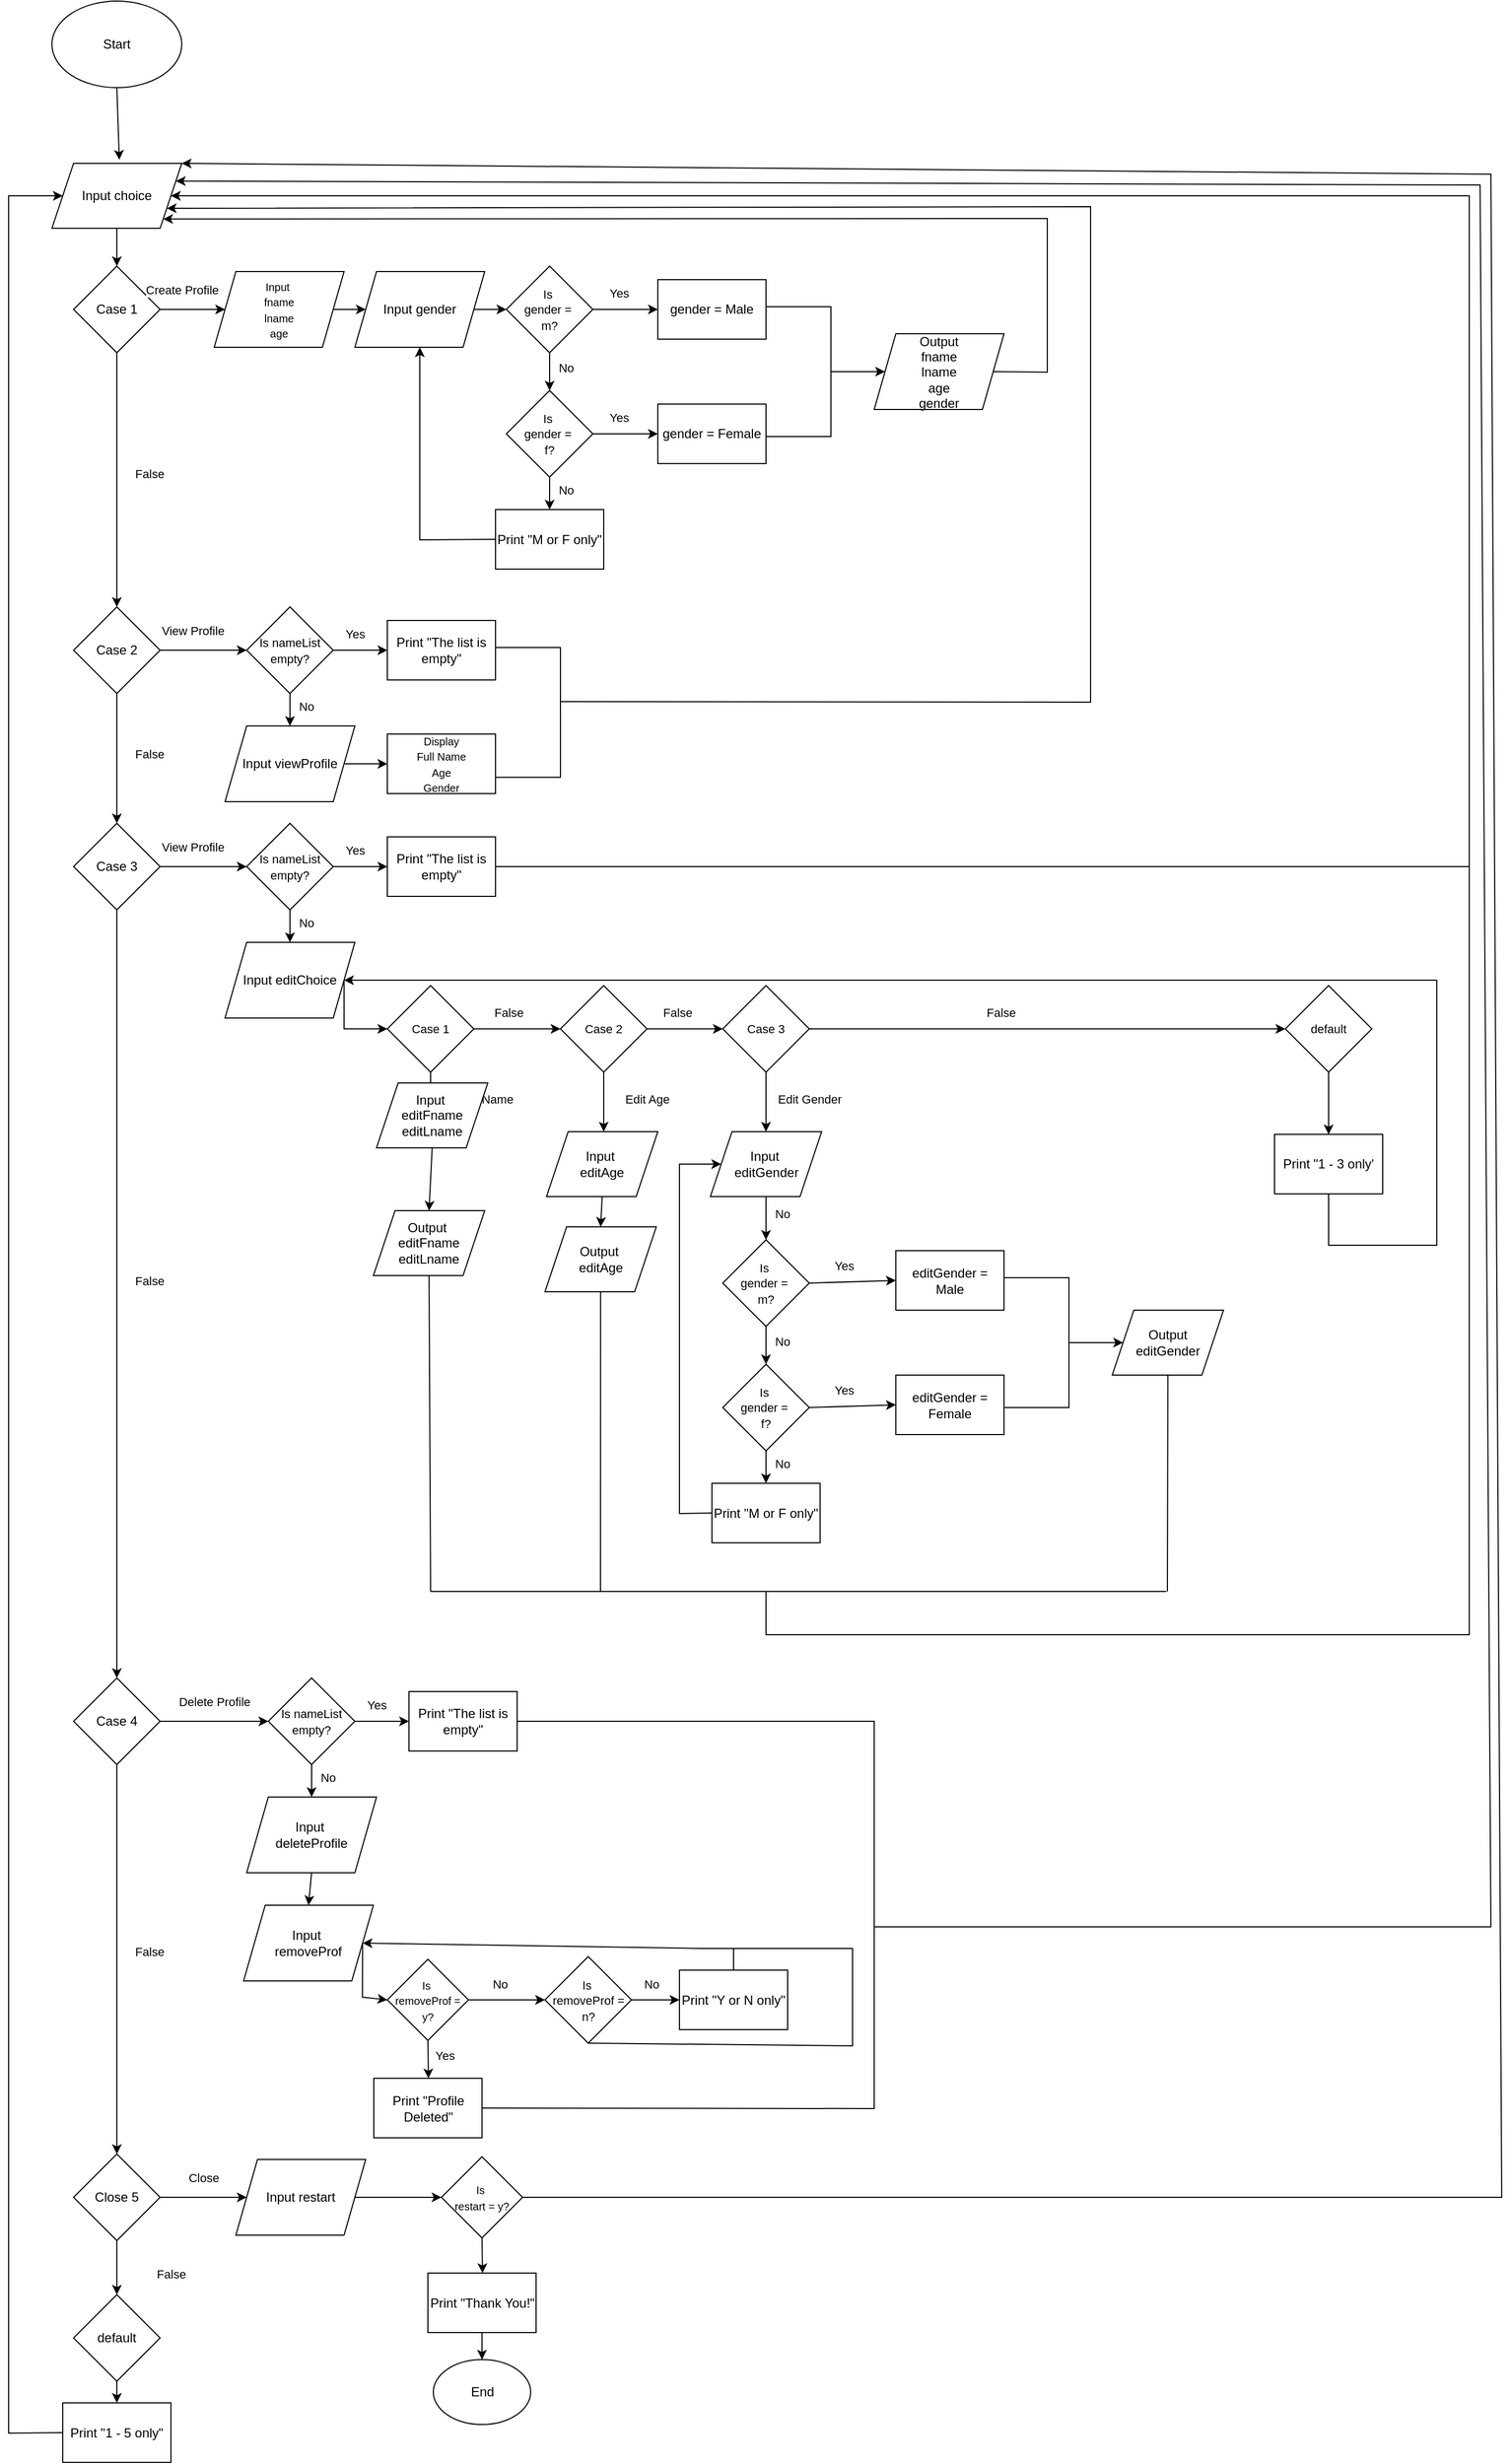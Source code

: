 <mxfile version="25.0.3">
  <diagram name="Page-1" id="q3-yfWdjEFAzF9vFlkQJ">
    <mxGraphModel dx="1500" dy="746" grid="1" gridSize="10" guides="1" tooltips="1" connect="1" arrows="1" fold="1" page="1" pageScale="1" pageWidth="1654" pageHeight="2336" math="0" shadow="0">
      <root>
        <mxCell id="0" />
        <mxCell id="1" parent="0" />
        <mxCell id="RZs_CGwZiiaIT0LC8KUs-1" value="Start" style="ellipse;whiteSpace=wrap;html=1;" vertex="1" parent="1">
          <mxGeometry x="80" y="50" width="120" height="80" as="geometry" />
        </mxCell>
        <mxCell id="RZs_CGwZiiaIT0LC8KUs-2" value="Input choice" style="shape=parallelogram;perimeter=parallelogramPerimeter;whiteSpace=wrap;html=1;fixedSize=1;" vertex="1" parent="1">
          <mxGeometry x="80" y="200" width="120" height="60" as="geometry" />
        </mxCell>
        <mxCell id="RZs_CGwZiiaIT0LC8KUs-3" value="" style="endArrow=classic;html=1;rounded=0;exitX=0.5;exitY=1;exitDx=0;exitDy=0;entryX=0.519;entryY=-0.056;entryDx=0;entryDy=0;entryPerimeter=0;" edge="1" parent="1" source="RZs_CGwZiiaIT0LC8KUs-1" target="RZs_CGwZiiaIT0LC8KUs-2">
          <mxGeometry width="50" height="50" relative="1" as="geometry">
            <mxPoint x="170" y="220" as="sourcePoint" />
            <mxPoint x="220" y="170" as="targetPoint" />
          </mxGeometry>
        </mxCell>
        <mxCell id="RZs_CGwZiiaIT0LC8KUs-4" value="" style="endArrow=classic;html=1;rounded=0;exitX=0.5;exitY=1;exitDx=0;exitDy=0;entryX=0.5;entryY=0;entryDx=0;entryDy=0;" edge="1" parent="1" source="RZs_CGwZiiaIT0LC8KUs-2" target="RZs_CGwZiiaIT0LC8KUs-6">
          <mxGeometry width="50" height="50" relative="1" as="geometry">
            <mxPoint x="170" y="330" as="sourcePoint" />
            <mxPoint x="140" y="300" as="targetPoint" />
          </mxGeometry>
        </mxCell>
        <mxCell id="RZs_CGwZiiaIT0LC8KUs-6" value="Case 1" style="rhombus;whiteSpace=wrap;html=1;" vertex="1" parent="1">
          <mxGeometry x="100" y="295" width="80" height="80" as="geometry" />
        </mxCell>
        <mxCell id="RZs_CGwZiiaIT0LC8KUs-8" value="" style="endArrow=classic;html=1;rounded=0;exitX=1;exitY=0.5;exitDx=0;exitDy=0;entryX=0;entryY=0.5;entryDx=0;entryDy=0;" edge="1" parent="1" source="RZs_CGwZiiaIT0LC8KUs-6" target="RZs_CGwZiiaIT0LC8KUs-9">
          <mxGeometry width="50" height="50" relative="1" as="geometry">
            <mxPoint x="220" y="360" as="sourcePoint" />
            <mxPoint x="250" y="340" as="targetPoint" />
          </mxGeometry>
        </mxCell>
        <mxCell id="RZs_CGwZiiaIT0LC8KUs-28" value="Create Profile" style="edgeLabel;html=1;align=center;verticalAlign=middle;resizable=0;points=[];" vertex="1" connectable="0" parent="RZs_CGwZiiaIT0LC8KUs-8">
          <mxGeometry x="-0.03" y="-1" relative="1" as="geometry">
            <mxPoint x="-9" y="-19" as="offset" />
          </mxGeometry>
        </mxCell>
        <mxCell id="RZs_CGwZiiaIT0LC8KUs-9" value="&lt;font style=&quot;font-size: 10px;&quot;&gt;Input&amp;nbsp;&lt;/font&gt;&lt;div&gt;&lt;font style=&quot;font-size: 10px;&quot;&gt;fname&lt;/font&gt;&lt;/div&gt;&lt;div&gt;&lt;font style=&quot;font-size: 10px;&quot;&gt;lname&lt;/font&gt;&lt;/div&gt;&lt;div&gt;&lt;font style=&quot;font-size: 10px;&quot;&gt;age&lt;/font&gt;&lt;/div&gt;" style="shape=parallelogram;perimeter=parallelogramPerimeter;whiteSpace=wrap;html=1;fixedSize=1;" vertex="1" parent="1">
          <mxGeometry x="230" y="300" width="120" height="70" as="geometry" />
        </mxCell>
        <mxCell id="RZs_CGwZiiaIT0LC8KUs-10" value="&lt;font style=&quot;font-size: 11px;&quot;&gt;Is&amp;nbsp;&lt;/font&gt;&lt;div&gt;&lt;font style=&quot;font-size: 11px;&quot;&gt;gender =&amp;nbsp;&lt;/font&gt;&lt;/div&gt;&lt;div&gt;&lt;font style=&quot;font-size: 11px;&quot;&gt;m?&lt;/font&gt;&lt;/div&gt;" style="rhombus;whiteSpace=wrap;html=1;" vertex="1" parent="1">
          <mxGeometry x="500" y="295" width="80" height="80" as="geometry" />
        </mxCell>
        <mxCell id="RZs_CGwZiiaIT0LC8KUs-11" value="" style="endArrow=classic;html=1;rounded=0;exitX=1;exitY=0.5;exitDx=0;exitDy=0;entryX=0;entryY=0.5;entryDx=0;entryDy=0;" edge="1" parent="1" source="RZs_CGwZiiaIT0LC8KUs-15" target="RZs_CGwZiiaIT0LC8KUs-10">
          <mxGeometry width="50" height="50" relative="1" as="geometry">
            <mxPoint x="470" y="334.66" as="sourcePoint" />
            <mxPoint x="520" y="334.66" as="targetPoint" />
          </mxGeometry>
        </mxCell>
        <mxCell id="RZs_CGwZiiaIT0LC8KUs-12" value="Yes" style="endArrow=classic;html=1;rounded=0;exitX=1;exitY=0.5;exitDx=0;exitDy=0;entryX=0;entryY=0.5;entryDx=0;entryDy=0;" edge="1" parent="1" source="RZs_CGwZiiaIT0LC8KUs-10" target="RZs_CGwZiiaIT0LC8KUs-13">
          <mxGeometry x="-0.195" y="15" width="50" height="50" relative="1" as="geometry">
            <mxPoint x="610" y="334.55" as="sourcePoint" />
            <mxPoint x="650" y="335" as="targetPoint" />
            <mxPoint as="offset" />
          </mxGeometry>
        </mxCell>
        <mxCell id="RZs_CGwZiiaIT0LC8KUs-13" value="gender = Male" style="rounded=0;whiteSpace=wrap;html=1;" vertex="1" parent="1">
          <mxGeometry x="640" y="307.5" width="100" height="55" as="geometry" />
        </mxCell>
        <mxCell id="RZs_CGwZiiaIT0LC8KUs-14" value="No" style="endArrow=classic;html=1;rounded=0;exitX=0.5;exitY=1;exitDx=0;exitDy=0;entryX=0.5;entryY=0;entryDx=0;entryDy=0;" edge="1" parent="1" source="RZs_CGwZiiaIT0LC8KUs-10" target="RZs_CGwZiiaIT0LC8KUs-19">
          <mxGeometry x="-0.195" y="15" width="50" height="50" relative="1" as="geometry">
            <mxPoint x="580" y="410" as="sourcePoint" />
            <mxPoint x="540" y="410" as="targetPoint" />
            <mxPoint as="offset" />
          </mxGeometry>
        </mxCell>
        <mxCell id="RZs_CGwZiiaIT0LC8KUs-15" value="&lt;font&gt;Input gender&lt;/font&gt;" style="shape=parallelogram;perimeter=parallelogramPerimeter;whiteSpace=wrap;html=1;fixedSize=1;" vertex="1" parent="1">
          <mxGeometry x="360" y="300" width="120" height="70" as="geometry" />
        </mxCell>
        <mxCell id="RZs_CGwZiiaIT0LC8KUs-16" value="" style="endArrow=classic;html=1;rounded=0;exitX=1;exitY=0.5;exitDx=0;exitDy=0;entryX=0;entryY=0.5;entryDx=0;entryDy=0;" edge="1" parent="1" source="RZs_CGwZiiaIT0LC8KUs-9" target="RZs_CGwZiiaIT0LC8KUs-15">
          <mxGeometry width="50" height="50" relative="1" as="geometry">
            <mxPoint x="360" y="334.66" as="sourcePoint" />
            <mxPoint x="390" y="334.66" as="targetPoint" />
          </mxGeometry>
        </mxCell>
        <mxCell id="RZs_CGwZiiaIT0LC8KUs-19" value="&lt;font style=&quot;font-size: 11px;&quot;&gt;Is&amp;nbsp;&lt;/font&gt;&lt;div&gt;&lt;font style=&quot;font-size: 11px;&quot;&gt;gender =&amp;nbsp;&lt;/font&gt;&lt;/div&gt;&lt;div&gt;&lt;span style=&quot;font-size: 11px;&quot;&gt;f?&lt;/span&gt;&lt;/div&gt;" style="rhombus;whiteSpace=wrap;html=1;" vertex="1" parent="1">
          <mxGeometry x="500" y="410" width="80" height="80" as="geometry" />
        </mxCell>
        <mxCell id="RZs_CGwZiiaIT0LC8KUs-20" value="Yes" style="endArrow=classic;html=1;rounded=0;exitX=1;exitY=0.5;exitDx=0;exitDy=0;entryX=0;entryY=0.5;entryDx=0;entryDy=0;" edge="1" parent="1" source="RZs_CGwZiiaIT0LC8KUs-19" target="RZs_CGwZiiaIT0LC8KUs-21">
          <mxGeometry x="-0.195" y="15" width="50" height="50" relative="1" as="geometry">
            <mxPoint x="610" y="449.55" as="sourcePoint" />
            <mxPoint x="650" y="450" as="targetPoint" />
            <mxPoint as="offset" />
          </mxGeometry>
        </mxCell>
        <mxCell id="RZs_CGwZiiaIT0LC8KUs-21" value="gender = Female" style="rounded=0;whiteSpace=wrap;html=1;" vertex="1" parent="1">
          <mxGeometry x="640" y="422.5" width="100" height="55" as="geometry" />
        </mxCell>
        <mxCell id="RZs_CGwZiiaIT0LC8KUs-22" value="No" style="endArrow=classic;html=1;rounded=0;exitX=0.5;exitY=1;exitDx=0;exitDy=0;entryX=0.5;entryY=0;entryDx=0;entryDy=0;" edge="1" parent="1" source="RZs_CGwZiiaIT0LC8KUs-19" target="RZs_CGwZiiaIT0LC8KUs-23">
          <mxGeometry x="-0.195" y="15" width="50" height="50" relative="1" as="geometry">
            <mxPoint x="580" y="525" as="sourcePoint" />
            <mxPoint x="540" y="525" as="targetPoint" />
            <mxPoint as="offset" />
          </mxGeometry>
        </mxCell>
        <mxCell id="RZs_CGwZiiaIT0LC8KUs-23" value="Print &quot;M or F only&quot;" style="rounded=0;whiteSpace=wrap;html=1;" vertex="1" parent="1">
          <mxGeometry x="490" y="520" width="100" height="55" as="geometry" />
        </mxCell>
        <mxCell id="RZs_CGwZiiaIT0LC8KUs-25" value="" style="endArrow=classic;html=1;rounded=0;exitX=0;exitY=0.5;exitDx=0;exitDy=0;entryX=0.5;entryY=1;entryDx=0;entryDy=0;" edge="1" parent="1" source="RZs_CGwZiiaIT0LC8KUs-23" target="RZs_CGwZiiaIT0LC8KUs-15">
          <mxGeometry x="-0.195" y="15" width="50" height="50" relative="1" as="geometry">
            <mxPoint x="440" y="520" as="sourcePoint" />
            <mxPoint x="440" y="550" as="targetPoint" />
            <mxPoint as="offset" />
            <Array as="points">
              <mxPoint x="420" y="548" />
            </Array>
          </mxGeometry>
        </mxCell>
        <mxCell id="RZs_CGwZiiaIT0LC8KUs-26" value="" style="shape=partialRectangle;whiteSpace=wrap;html=1;bottom=1;right=1;left=1;top=0;fillColor=none;routingCenterX=-0.5;rotation=-90;" vertex="1" parent="1">
          <mxGeometry x="710" y="362.5" width="120" height="60" as="geometry" />
        </mxCell>
        <mxCell id="RZs_CGwZiiaIT0LC8KUs-27" value="" style="endArrow=classic;html=1;rounded=0;exitX=0.5;exitY=1;exitDx=0;exitDy=0;entryX=0;entryY=0.5;entryDx=0;entryDy=0;" edge="1" parent="1" source="RZs_CGwZiiaIT0LC8KUs-26" target="RZs_CGwZiiaIT0LC8KUs-31">
          <mxGeometry x="-0.195" y="15" width="50" height="50" relative="1" as="geometry">
            <mxPoint x="826" y="392.5" as="sourcePoint" />
            <mxPoint x="850" y="393" as="targetPoint" />
            <mxPoint as="offset" />
          </mxGeometry>
        </mxCell>
        <mxCell id="RZs_CGwZiiaIT0LC8KUs-31" value="&lt;div&gt;&lt;font&gt;Output&lt;/font&gt;&lt;/div&gt;&lt;div&gt;&lt;font&gt;fname&lt;/font&gt;&lt;/div&gt;&lt;div&gt;&lt;font&gt;lname&lt;/font&gt;&lt;/div&gt;&lt;div&gt;&lt;font&gt;age&lt;/font&gt;&lt;/div&gt;&lt;div&gt;&lt;font&gt;gender&lt;/font&gt;&lt;/div&gt;" style="shape=parallelogram;perimeter=parallelogramPerimeter;whiteSpace=wrap;html=1;fixedSize=1;" vertex="1" parent="1">
          <mxGeometry x="840" y="357.5" width="120" height="70" as="geometry" />
        </mxCell>
        <mxCell id="RZs_CGwZiiaIT0LC8KUs-32" value="" style="endArrow=classic;html=1;rounded=0;exitX=1;exitY=0.5;exitDx=0;exitDy=0;entryX=1;entryY=1;entryDx=0;entryDy=0;" edge="1" parent="1" source="RZs_CGwZiiaIT0LC8KUs-31" target="RZs_CGwZiiaIT0LC8KUs-2">
          <mxGeometry x="-0.195" y="15" width="50" height="50" relative="1" as="geometry">
            <mxPoint x="1070" y="380" as="sourcePoint" />
            <mxPoint x="740" y="210" as="targetPoint" />
            <mxPoint as="offset" />
            <Array as="points">
              <mxPoint x="1000" y="393" />
              <mxPoint x="1000" y="290" />
              <mxPoint x="1000" y="251" />
            </Array>
          </mxGeometry>
        </mxCell>
        <mxCell id="RZs_CGwZiiaIT0LC8KUs-33" value="Case 2" style="rhombus;whiteSpace=wrap;html=1;" vertex="1" parent="1">
          <mxGeometry x="100" y="610" width="80" height="80" as="geometry" />
        </mxCell>
        <mxCell id="RZs_CGwZiiaIT0LC8KUs-34" value="" style="endArrow=classic;html=1;rounded=0;exitX=0.5;exitY=1;exitDx=0;exitDy=0;entryX=0.5;entryY=0;entryDx=0;entryDy=0;" edge="1" parent="1" source="RZs_CGwZiiaIT0LC8KUs-6" target="RZs_CGwZiiaIT0LC8KUs-33">
          <mxGeometry width="50" height="50" relative="1" as="geometry">
            <mxPoint x="160" y="432.5" as="sourcePoint" />
            <mxPoint x="220" y="427.5" as="targetPoint" />
          </mxGeometry>
        </mxCell>
        <mxCell id="RZs_CGwZiiaIT0LC8KUs-35" value="False" style="edgeLabel;html=1;align=center;verticalAlign=middle;resizable=0;points=[];" vertex="1" connectable="0" parent="RZs_CGwZiiaIT0LC8KUs-34">
          <mxGeometry x="-0.03" y="-1" relative="1" as="geometry">
            <mxPoint x="31" y="-2" as="offset" />
          </mxGeometry>
        </mxCell>
        <mxCell id="RZs_CGwZiiaIT0LC8KUs-38" value="" style="endArrow=classic;html=1;rounded=0;exitX=1;exitY=0.5;exitDx=0;exitDy=0;entryX=0;entryY=0.5;entryDx=0;entryDy=0;" edge="1" parent="1" source="RZs_CGwZiiaIT0LC8KUs-33" target="RZs_CGwZiiaIT0LC8KUs-42">
          <mxGeometry width="50" height="50" relative="1" as="geometry">
            <mxPoint x="190" y="645" as="sourcePoint" />
            <mxPoint x="260" y="650" as="targetPoint" />
          </mxGeometry>
        </mxCell>
        <mxCell id="RZs_CGwZiiaIT0LC8KUs-39" value="View Profile" style="edgeLabel;html=1;align=center;verticalAlign=middle;resizable=0;points=[];" vertex="1" connectable="0" parent="RZs_CGwZiiaIT0LC8KUs-38">
          <mxGeometry x="-0.03" y="-1" relative="1" as="geometry">
            <mxPoint x="-9" y="-19" as="offset" />
          </mxGeometry>
        </mxCell>
        <mxCell id="RZs_CGwZiiaIT0LC8KUs-42" value="&lt;span style=&quot;font-size: 11px;&quot;&gt;Is nameList empty?&lt;/span&gt;" style="rhombus;whiteSpace=wrap;html=1;" vertex="1" parent="1">
          <mxGeometry x="260" y="610" width="80" height="80" as="geometry" />
        </mxCell>
        <mxCell id="RZs_CGwZiiaIT0LC8KUs-43" value="Yes" style="endArrow=classic;html=1;rounded=0;exitX=1;exitY=0.5;exitDx=0;exitDy=0;entryX=0;entryY=0.5;entryDx=0;entryDy=0;" edge="1" parent="1" source="RZs_CGwZiiaIT0LC8KUs-42" target="RZs_CGwZiiaIT0LC8KUs-44">
          <mxGeometry x="-0.195" y="15" width="50" height="50" relative="1" as="geometry">
            <mxPoint x="370" y="649.55" as="sourcePoint" />
            <mxPoint x="390" y="650" as="targetPoint" />
            <mxPoint as="offset" />
          </mxGeometry>
        </mxCell>
        <mxCell id="RZs_CGwZiiaIT0LC8KUs-44" value="Print &quot;The list is empty&quot;" style="rounded=0;whiteSpace=wrap;html=1;" vertex="1" parent="1">
          <mxGeometry x="390" y="622.5" width="100" height="55" as="geometry" />
        </mxCell>
        <mxCell id="RZs_CGwZiiaIT0LC8KUs-45" value="No" style="endArrow=classic;html=1;rounded=0;exitX=0.5;exitY=1;exitDx=0;exitDy=0;entryX=0.5;entryY=0;entryDx=0;entryDy=0;" edge="1" parent="1" source="RZs_CGwZiiaIT0LC8KUs-42" target="RZs_CGwZiiaIT0LC8KUs-48">
          <mxGeometry x="-0.195" y="15" width="50" height="50" relative="1" as="geometry">
            <mxPoint x="340" y="725" as="sourcePoint" />
            <mxPoint x="300" y="725" as="targetPoint" />
            <mxPoint as="offset" />
          </mxGeometry>
        </mxCell>
        <mxCell id="RZs_CGwZiiaIT0LC8KUs-48" value="&lt;div&gt;Input viewProfile&lt;/div&gt;" style="shape=parallelogram;perimeter=parallelogramPerimeter;whiteSpace=wrap;html=1;fixedSize=1;" vertex="1" parent="1">
          <mxGeometry x="240" y="720" width="120" height="70" as="geometry" />
        </mxCell>
        <mxCell id="RZs_CGwZiiaIT0LC8KUs-49" value="&lt;font style=&quot;font-size: 10px;&quot;&gt;Display&lt;/font&gt;&lt;div&gt;&lt;font style=&quot;font-size: 10px;&quot;&gt;Full Name&lt;/font&gt;&lt;/div&gt;&lt;div&gt;&lt;font style=&quot;font-size: 10px;&quot;&gt;Age&lt;/font&gt;&lt;/div&gt;&lt;div&gt;&lt;font style=&quot;font-size: 10px;&quot;&gt;Gender&lt;/font&gt;&lt;/div&gt;" style="rounded=0;whiteSpace=wrap;html=1;" vertex="1" parent="1">
          <mxGeometry x="390" y="727.5" width="100" height="55" as="geometry" />
        </mxCell>
        <mxCell id="RZs_CGwZiiaIT0LC8KUs-50" value="" style="endArrow=classic;html=1;rounded=0;exitX=1;exitY=0.5;exitDx=0;exitDy=0;entryX=0;entryY=0.5;entryDx=0;entryDy=0;" edge="1" parent="1" source="RZs_CGwZiiaIT0LC8KUs-48" target="RZs_CGwZiiaIT0LC8KUs-49">
          <mxGeometry x="-0.195" y="15" width="50" height="50" relative="1" as="geometry">
            <mxPoint x="380" y="720" as="sourcePoint" />
            <mxPoint x="430" y="720" as="targetPoint" />
            <mxPoint as="offset" />
          </mxGeometry>
        </mxCell>
        <mxCell id="RZs_CGwZiiaIT0LC8KUs-51" value="" style="shape=partialRectangle;whiteSpace=wrap;html=1;bottom=1;right=1;left=1;top=0;fillColor=none;routingCenterX=-0.5;rotation=-90;" vertex="1" parent="1">
          <mxGeometry x="460" y="677.5" width="120" height="60" as="geometry" />
        </mxCell>
        <mxCell id="RZs_CGwZiiaIT0LC8KUs-52" value="" style="endArrow=classic;html=1;rounded=0;exitX=0.5;exitY=1;exitDx=0;exitDy=0;entryX=1;entryY=0.75;entryDx=0;entryDy=0;" edge="1" parent="1" target="RZs_CGwZiiaIT0LC8KUs-2">
          <mxGeometry x="-0.195" y="15" width="50" height="50" relative="1" as="geometry">
            <mxPoint x="550" y="697.5" as="sourcePoint" />
            <mxPoint x="250" y="230" as="targetPoint" />
            <mxPoint as="offset" />
            <Array as="points">
              <mxPoint x="1040" y="698" />
              <mxPoint x="1040" y="240" />
            </Array>
          </mxGeometry>
        </mxCell>
        <mxCell id="RZs_CGwZiiaIT0LC8KUs-53" value="Case 3" style="rhombus;whiteSpace=wrap;html=1;" vertex="1" parent="1">
          <mxGeometry x="100" y="810" width="80" height="80" as="geometry" />
        </mxCell>
        <mxCell id="RZs_CGwZiiaIT0LC8KUs-54" value="" style="endArrow=classic;html=1;rounded=0;exitX=0.5;exitY=1;exitDx=0;exitDy=0;entryX=0.5;entryY=0;entryDx=0;entryDy=0;" edge="1" parent="1" target="RZs_CGwZiiaIT0LC8KUs-53" source="RZs_CGwZiiaIT0LC8KUs-33">
          <mxGeometry width="50" height="50" relative="1" as="geometry">
            <mxPoint x="140" y="690" as="sourcePoint" />
            <mxPoint x="220" y="742.5" as="targetPoint" />
          </mxGeometry>
        </mxCell>
        <mxCell id="RZs_CGwZiiaIT0LC8KUs-55" value="False" style="edgeLabel;html=1;align=center;verticalAlign=middle;resizable=0;points=[];" vertex="1" connectable="0" parent="RZs_CGwZiiaIT0LC8KUs-54">
          <mxGeometry x="-0.03" y="-1" relative="1" as="geometry">
            <mxPoint x="31" y="-2" as="offset" />
          </mxGeometry>
        </mxCell>
        <mxCell id="RZs_CGwZiiaIT0LC8KUs-70" value="" style="endArrow=classic;html=1;rounded=0;entryX=0;entryY=0.5;entryDx=0;entryDy=0;exitX=1;exitY=0.5;exitDx=0;exitDy=0;" edge="1" parent="1" target="RZs_CGwZiiaIT0LC8KUs-72" source="RZs_CGwZiiaIT0LC8KUs-53">
          <mxGeometry width="50" height="50" relative="1" as="geometry">
            <mxPoint x="180" y="850" as="sourcePoint" />
            <mxPoint x="260" y="850" as="targetPoint" />
          </mxGeometry>
        </mxCell>
        <mxCell id="RZs_CGwZiiaIT0LC8KUs-71" value="View Profile" style="edgeLabel;html=1;align=center;verticalAlign=middle;resizable=0;points=[];" vertex="1" connectable="0" parent="RZs_CGwZiiaIT0LC8KUs-70">
          <mxGeometry x="-0.03" y="-1" relative="1" as="geometry">
            <mxPoint x="-9" y="-19" as="offset" />
          </mxGeometry>
        </mxCell>
        <mxCell id="RZs_CGwZiiaIT0LC8KUs-72" value="&lt;span style=&quot;font-size: 11px;&quot;&gt;Is nameList empty?&lt;/span&gt;" style="rhombus;whiteSpace=wrap;html=1;" vertex="1" parent="1">
          <mxGeometry x="260" y="810" width="80" height="80" as="geometry" />
        </mxCell>
        <mxCell id="RZs_CGwZiiaIT0LC8KUs-73" value="Yes" style="endArrow=classic;html=1;rounded=0;exitX=1;exitY=0.5;exitDx=0;exitDy=0;entryX=0;entryY=0.5;entryDx=0;entryDy=0;" edge="1" parent="1" source="RZs_CGwZiiaIT0LC8KUs-72" target="RZs_CGwZiiaIT0LC8KUs-74">
          <mxGeometry x="-0.195" y="15" width="50" height="50" relative="1" as="geometry">
            <mxPoint x="370" y="849.55" as="sourcePoint" />
            <mxPoint x="390" y="850" as="targetPoint" />
            <mxPoint as="offset" />
          </mxGeometry>
        </mxCell>
        <mxCell id="RZs_CGwZiiaIT0LC8KUs-74" value="Print &quot;The list is empty&quot;" style="rounded=0;whiteSpace=wrap;html=1;" vertex="1" parent="1">
          <mxGeometry x="390" y="822.5" width="100" height="55" as="geometry" />
        </mxCell>
        <mxCell id="RZs_CGwZiiaIT0LC8KUs-75" value="No" style="endArrow=classic;html=1;rounded=0;exitX=0.5;exitY=1;exitDx=0;exitDy=0;entryX=0.5;entryY=0;entryDx=0;entryDy=0;" edge="1" parent="1" source="RZs_CGwZiiaIT0LC8KUs-72" target="RZs_CGwZiiaIT0LC8KUs-76">
          <mxGeometry x="-0.195" y="15" width="50" height="50" relative="1" as="geometry">
            <mxPoint x="340" y="925" as="sourcePoint" />
            <mxPoint x="300" y="925" as="targetPoint" />
            <mxPoint as="offset" />
          </mxGeometry>
        </mxCell>
        <mxCell id="RZs_CGwZiiaIT0LC8KUs-76" value="&lt;div&gt;Input editChoice&lt;/div&gt;" style="shape=parallelogram;perimeter=parallelogramPerimeter;whiteSpace=wrap;html=1;fixedSize=1;" vertex="1" parent="1">
          <mxGeometry x="240" y="920" width="120" height="70" as="geometry" />
        </mxCell>
        <mxCell id="RZs_CGwZiiaIT0LC8KUs-78" value="" style="endArrow=classic;html=1;rounded=0;exitX=1;exitY=0.5;exitDx=0;exitDy=0;entryX=0;entryY=0.5;entryDx=0;entryDy=0;" edge="1" parent="1" source="RZs_CGwZiiaIT0LC8KUs-76" target="RZs_CGwZiiaIT0LC8KUs-80">
          <mxGeometry x="-0.195" y="15" width="50" height="50" relative="1" as="geometry">
            <mxPoint x="380" y="920" as="sourcePoint" />
            <mxPoint x="390" y="955" as="targetPoint" />
            <mxPoint as="offset" />
            <Array as="points">
              <mxPoint x="350" y="1000" />
            </Array>
          </mxGeometry>
        </mxCell>
        <mxCell id="RZs_CGwZiiaIT0LC8KUs-80" value="&lt;span style=&quot;font-size: 11px;&quot;&gt;Case 1&lt;/span&gt;" style="rhombus;whiteSpace=wrap;html=1;" vertex="1" parent="1">
          <mxGeometry x="390" y="960" width="80" height="80" as="geometry" />
        </mxCell>
        <mxCell id="RZs_CGwZiiaIT0LC8KUs-81" value="Edit Full Name" style="endArrow=classic;html=1;rounded=0;exitX=0.5;exitY=1;exitDx=0;exitDy=0;" edge="1" parent="1" source="RZs_CGwZiiaIT0LC8KUs-80">
          <mxGeometry x="-0.091" y="40" width="50" height="50" relative="1" as="geometry">
            <mxPoint x="460" y="1055" as="sourcePoint" />
            <mxPoint x="430" y="1095" as="targetPoint" />
            <mxPoint as="offset" />
          </mxGeometry>
        </mxCell>
        <mxCell id="RZs_CGwZiiaIT0LC8KUs-82" value="&lt;div&gt;Input&amp;nbsp;&lt;/div&gt;&lt;div&gt;editFname&lt;/div&gt;&lt;div&gt;editLname&lt;/div&gt;" style="shape=parallelogram;perimeter=parallelogramPerimeter;whiteSpace=wrap;html=1;fixedSize=1;" vertex="1" parent="1">
          <mxGeometry x="380" y="1050" width="102.86" height="60" as="geometry" />
        </mxCell>
        <mxCell id="RZs_CGwZiiaIT0LC8KUs-85" value="&lt;div&gt;Output&amp;nbsp;&lt;/div&gt;&lt;div&gt;editFname&lt;/div&gt;&lt;div&gt;editLname&lt;/div&gt;" style="shape=parallelogram;perimeter=parallelogramPerimeter;whiteSpace=wrap;html=1;fixedSize=1;" vertex="1" parent="1">
          <mxGeometry x="377.14" y="1168" width="102.86" height="60" as="geometry" />
        </mxCell>
        <mxCell id="RZs_CGwZiiaIT0LC8KUs-87" value="" style="endArrow=classic;html=1;rounded=0;exitX=0.5;exitY=1;exitDx=0;exitDy=0;entryX=0.5;entryY=0;entryDx=0;entryDy=0;" edge="1" parent="1" source="RZs_CGwZiiaIT0LC8KUs-82" target="RZs_CGwZiiaIT0LC8KUs-85">
          <mxGeometry x="-0.091" y="40" width="50" height="50" relative="1" as="geometry">
            <mxPoint x="431.43" y="1155" as="sourcePoint" />
            <mxPoint x="430" y="1183" as="targetPoint" />
            <mxPoint as="offset" />
          </mxGeometry>
        </mxCell>
        <mxCell id="RZs_CGwZiiaIT0LC8KUs-88" value="&lt;span style=&quot;font-size: 11px;&quot;&gt;Case 2&lt;/span&gt;" style="rhombus;whiteSpace=wrap;html=1;" vertex="1" parent="1">
          <mxGeometry x="550" y="960" width="80" height="80" as="geometry" />
        </mxCell>
        <mxCell id="RZs_CGwZiiaIT0LC8KUs-89" value="False" style="endArrow=classic;html=1;rounded=0;exitX=1;exitY=0.5;exitDx=0;exitDy=0;entryX=0;entryY=0.5;entryDx=0;entryDy=0;" edge="1" parent="1" source="RZs_CGwZiiaIT0LC8KUs-80" target="RZs_CGwZiiaIT0LC8KUs-88">
          <mxGeometry x="-0.195" y="15" width="50" height="50" relative="1" as="geometry">
            <mxPoint x="510" y="995" as="sourcePoint" />
            <mxPoint x="550" y="995" as="targetPoint" />
            <mxPoint as="offset" />
          </mxGeometry>
        </mxCell>
        <mxCell id="RZs_CGwZiiaIT0LC8KUs-90" value="Edit Age" style="endArrow=classic;html=1;rounded=0;exitX=0.5;exitY=1;exitDx=0;exitDy=0;" edge="1" parent="1">
          <mxGeometry x="-0.091" y="40" width="50" height="50" relative="1" as="geometry">
            <mxPoint x="590" y="1040" as="sourcePoint" />
            <mxPoint x="590" y="1095" as="targetPoint" />
            <mxPoint as="offset" />
          </mxGeometry>
        </mxCell>
        <mxCell id="RZs_CGwZiiaIT0LC8KUs-91" value="&lt;div&gt;Input&amp;nbsp;&lt;/div&gt;&lt;div&gt;editAge&lt;/div&gt;" style="shape=parallelogram;perimeter=parallelogramPerimeter;whiteSpace=wrap;html=1;fixedSize=1;" vertex="1" parent="1">
          <mxGeometry x="537.14" y="1095" width="102.86" height="60" as="geometry" />
        </mxCell>
        <mxCell id="RZs_CGwZiiaIT0LC8KUs-92" value="&lt;div&gt;Output&amp;nbsp;&lt;/div&gt;&lt;div&gt;editAge&lt;br&gt;&lt;/div&gt;" style="shape=parallelogram;perimeter=parallelogramPerimeter;whiteSpace=wrap;html=1;fixedSize=1;" vertex="1" parent="1">
          <mxGeometry x="535.71" y="1183" width="102.86" height="60" as="geometry" />
        </mxCell>
        <mxCell id="RZs_CGwZiiaIT0LC8KUs-93" value="" style="endArrow=classic;html=1;rounded=0;exitX=0.5;exitY=1;exitDx=0;exitDy=0;entryX=0.5;entryY=0;entryDx=0;entryDy=0;" edge="1" parent="1" source="RZs_CGwZiiaIT0LC8KUs-91" target="RZs_CGwZiiaIT0LC8KUs-92">
          <mxGeometry x="-0.091" y="40" width="50" height="50" relative="1" as="geometry">
            <mxPoint x="657.14" y="1175" as="sourcePoint" />
            <mxPoint x="657.14" y="1230" as="targetPoint" />
            <mxPoint as="offset" />
          </mxGeometry>
        </mxCell>
        <mxCell id="RZs_CGwZiiaIT0LC8KUs-95" value="&lt;span style=&quot;font-size: 11px;&quot;&gt;Case 3&lt;/span&gt;" style="rhombus;whiteSpace=wrap;html=1;" vertex="1" parent="1">
          <mxGeometry x="700" y="960" width="80" height="80" as="geometry" />
        </mxCell>
        <mxCell id="RZs_CGwZiiaIT0LC8KUs-96" value="False" style="endArrow=classic;html=1;rounded=0;exitX=1;exitY=0.5;exitDx=0;exitDy=0;entryX=0;entryY=0.5;entryDx=0;entryDy=0;" edge="1" parent="1" target="RZs_CGwZiiaIT0LC8KUs-95" source="RZs_CGwZiiaIT0LC8KUs-88">
          <mxGeometry x="-0.195" y="15" width="50" height="50" relative="1" as="geometry">
            <mxPoint x="630" y="1000" as="sourcePoint" />
            <mxPoint x="710" y="995" as="targetPoint" />
            <mxPoint as="offset" />
          </mxGeometry>
        </mxCell>
        <mxCell id="RZs_CGwZiiaIT0LC8KUs-97" value="Edit Gender" style="endArrow=classic;html=1;rounded=0;exitX=0.5;exitY=1;exitDx=0;exitDy=0;" edge="1" parent="1" source="RZs_CGwZiiaIT0LC8KUs-95" target="RZs_CGwZiiaIT0LC8KUs-98">
          <mxGeometry x="-0.091" y="40" width="50" height="50" relative="1" as="geometry">
            <mxPoint x="741.43" y="1040" as="sourcePoint" />
            <mxPoint x="741.43" y="1095" as="targetPoint" />
            <mxPoint as="offset" />
          </mxGeometry>
        </mxCell>
        <mxCell id="RZs_CGwZiiaIT0LC8KUs-98" value="&lt;div&gt;Input&amp;nbsp;&lt;/div&gt;&lt;div&gt;editGender&lt;/div&gt;" style="shape=parallelogram;perimeter=parallelogramPerimeter;whiteSpace=wrap;html=1;fixedSize=1;" vertex="1" parent="1">
          <mxGeometry x="688.57" y="1095" width="102.86" height="60" as="geometry" />
        </mxCell>
        <mxCell id="RZs_CGwZiiaIT0LC8KUs-99" value="&lt;span style=&quot;font-size: 11px;&quot;&gt;default&lt;/span&gt;" style="rhombus;whiteSpace=wrap;html=1;" vertex="1" parent="1">
          <mxGeometry x="1220" y="960" width="80" height="80" as="geometry" />
        </mxCell>
        <mxCell id="RZs_CGwZiiaIT0LC8KUs-100" value="False" style="endArrow=classic;html=1;rounded=0;exitX=1;exitY=0.5;exitDx=0;exitDy=0;entryX=0;entryY=0.5;entryDx=0;entryDy=0;" edge="1" parent="1" target="RZs_CGwZiiaIT0LC8KUs-99" source="RZs_CGwZiiaIT0LC8KUs-95">
          <mxGeometry x="-0.195" y="15" width="50" height="50" relative="1" as="geometry">
            <mxPoint x="780" y="1000" as="sourcePoint" />
            <mxPoint x="860" y="995" as="targetPoint" />
            <mxPoint as="offset" />
          </mxGeometry>
        </mxCell>
        <mxCell id="RZs_CGwZiiaIT0LC8KUs-101" value="Print &quot;1 - 3 only&#39;" style="rounded=0;whiteSpace=wrap;html=1;" vertex="1" parent="1">
          <mxGeometry x="1210" y="1097.5" width="100" height="55" as="geometry" />
        </mxCell>
        <mxCell id="RZs_CGwZiiaIT0LC8KUs-102" value="" style="endArrow=classic;html=1;rounded=0;exitX=0.5;exitY=1;exitDx=0;exitDy=0;entryX=0.5;entryY=0;entryDx=0;entryDy=0;" edge="1" parent="1" source="RZs_CGwZiiaIT0LC8KUs-99" target="RZs_CGwZiiaIT0LC8KUs-101">
          <mxGeometry x="-0.091" y="40" width="50" height="50" relative="1" as="geometry">
            <mxPoint x="1300" y="1040" as="sourcePoint" />
            <mxPoint x="1300" y="1095" as="targetPoint" />
            <mxPoint as="offset" />
          </mxGeometry>
        </mxCell>
        <mxCell id="RZs_CGwZiiaIT0LC8KUs-103" value="&lt;font style=&quot;font-size: 11px;&quot;&gt;Is&amp;nbsp;&lt;/font&gt;&lt;div&gt;&lt;font style=&quot;font-size: 11px;&quot;&gt;gender =&amp;nbsp;&lt;/font&gt;&lt;/div&gt;&lt;div&gt;&lt;font style=&quot;font-size: 11px;&quot;&gt;m?&lt;/font&gt;&lt;/div&gt;" style="rhombus;whiteSpace=wrap;html=1;" vertex="1" parent="1">
          <mxGeometry x="700.0" y="1195" width="80" height="80" as="geometry" />
        </mxCell>
        <mxCell id="RZs_CGwZiiaIT0LC8KUs-104" value="No" style="endArrow=classic;html=1;rounded=0;exitX=0.5;exitY=1;exitDx=0;exitDy=0;entryX=0.5;entryY=0;entryDx=0;entryDy=0;" edge="1" parent="1" source="RZs_CGwZiiaIT0LC8KUs-103" target="RZs_CGwZiiaIT0LC8KUs-105">
          <mxGeometry x="-0.195" y="15" width="50" height="50" relative="1" as="geometry">
            <mxPoint x="780.0" y="1310" as="sourcePoint" />
            <mxPoint x="740.0" y="1310" as="targetPoint" />
            <mxPoint as="offset" />
          </mxGeometry>
        </mxCell>
        <mxCell id="RZs_CGwZiiaIT0LC8KUs-105" value="&lt;font style=&quot;font-size: 11px;&quot;&gt;Is&amp;nbsp;&lt;/font&gt;&lt;div&gt;&lt;font style=&quot;font-size: 11px;&quot;&gt;gender =&amp;nbsp;&lt;/font&gt;&lt;/div&gt;&lt;div&gt;&lt;span style=&quot;font-size: 11px;&quot;&gt;f?&lt;/span&gt;&lt;/div&gt;" style="rhombus;whiteSpace=wrap;html=1;" vertex="1" parent="1">
          <mxGeometry x="700.0" y="1310" width="80" height="80" as="geometry" />
        </mxCell>
        <mxCell id="RZs_CGwZiiaIT0LC8KUs-106" value="No" style="endArrow=classic;html=1;rounded=0;exitX=0.5;exitY=1;exitDx=0;exitDy=0;entryX=0.5;entryY=0;entryDx=0;entryDy=0;" edge="1" parent="1" source="RZs_CGwZiiaIT0LC8KUs-105" target="RZs_CGwZiiaIT0LC8KUs-107">
          <mxGeometry x="-0.195" y="15" width="50" height="50" relative="1" as="geometry">
            <mxPoint x="780.0" y="1425" as="sourcePoint" />
            <mxPoint x="740.0" y="1425" as="targetPoint" />
            <mxPoint as="offset" />
          </mxGeometry>
        </mxCell>
        <mxCell id="RZs_CGwZiiaIT0LC8KUs-107" value="Print &quot;M or F only&quot;" style="rounded=0;whiteSpace=wrap;html=1;" vertex="1" parent="1">
          <mxGeometry x="690.0" y="1420" width="100" height="55" as="geometry" />
        </mxCell>
        <mxCell id="RZs_CGwZiiaIT0LC8KUs-108" value="No" style="endArrow=classic;html=1;rounded=0;exitX=0.5;exitY=1;exitDx=0;exitDy=0;entryX=0.5;entryY=0;entryDx=0;entryDy=0;" edge="1" parent="1" source="RZs_CGwZiiaIT0LC8KUs-98" target="RZs_CGwZiiaIT0LC8KUs-103">
          <mxGeometry x="-0.195" y="15" width="50" height="50" relative="1" as="geometry">
            <mxPoint x="810" y="1178" as="sourcePoint" />
            <mxPoint x="810" y="1213" as="targetPoint" />
            <mxPoint as="offset" />
          </mxGeometry>
        </mxCell>
        <mxCell id="RZs_CGwZiiaIT0LC8KUs-109" value="" style="endArrow=classic;html=1;rounded=0;exitX=0;exitY=0.5;exitDx=0;exitDy=0;entryX=0;entryY=0.5;entryDx=0;entryDy=0;" edge="1" parent="1" source="RZs_CGwZiiaIT0LC8KUs-107" target="RZs_CGwZiiaIT0LC8KUs-98">
          <mxGeometry width="50" height="50" relative="1" as="geometry">
            <mxPoint x="550" y="1465" as="sourcePoint" />
            <mxPoint x="660" y="1125" as="targetPoint" />
            <Array as="points">
              <mxPoint x="660" y="1448" />
              <mxPoint x="660" y="1125" />
            </Array>
          </mxGeometry>
        </mxCell>
        <mxCell id="RZs_CGwZiiaIT0LC8KUs-110" value="Yes" style="endArrow=classic;html=1;rounded=0;exitX=1;exitY=0.5;exitDx=0;exitDy=0;entryX=0;entryY=0.5;entryDx=0;entryDy=0;" edge="1" parent="1" target="RZs_CGwZiiaIT0LC8KUs-111" source="RZs_CGwZiiaIT0LC8KUs-103">
          <mxGeometry x="-0.195" y="15" width="50" height="50" relative="1" as="geometry">
            <mxPoint x="790" y="1235" as="sourcePoint" />
            <mxPoint x="870.0" y="1232.5" as="targetPoint" />
            <mxPoint as="offset" />
          </mxGeometry>
        </mxCell>
        <mxCell id="RZs_CGwZiiaIT0LC8KUs-111" value="editGender = Male" style="rounded=0;whiteSpace=wrap;html=1;" vertex="1" parent="1">
          <mxGeometry x="860.0" y="1205" width="100" height="55" as="geometry" />
        </mxCell>
        <mxCell id="RZs_CGwZiiaIT0LC8KUs-112" value="Yes" style="endArrow=classic;html=1;rounded=0;exitX=1;exitY=0.5;exitDx=0;exitDy=0;entryX=0;entryY=0.5;entryDx=0;entryDy=0;" edge="1" parent="1" target="RZs_CGwZiiaIT0LC8KUs-113" source="RZs_CGwZiiaIT0LC8KUs-105">
          <mxGeometry x="-0.195" y="15" width="50" height="50" relative="1" as="geometry">
            <mxPoint x="790" y="1350" as="sourcePoint" />
            <mxPoint x="870.0" y="1347.5" as="targetPoint" />
            <mxPoint as="offset" />
          </mxGeometry>
        </mxCell>
        <mxCell id="RZs_CGwZiiaIT0LC8KUs-113" value="editGender = Female" style="rounded=0;whiteSpace=wrap;html=1;" vertex="1" parent="1">
          <mxGeometry x="860.0" y="1320" width="100" height="55" as="geometry" />
        </mxCell>
        <mxCell id="RZs_CGwZiiaIT0LC8KUs-114" value="" style="shape=partialRectangle;whiteSpace=wrap;html=1;bottom=1;right=1;left=1;top=0;fillColor=none;routingCenterX=-0.5;rotation=-90;" vertex="1" parent="1">
          <mxGeometry x="930.0" y="1260" width="120" height="60" as="geometry" />
        </mxCell>
        <mxCell id="RZs_CGwZiiaIT0LC8KUs-115" value="" style="endArrow=classic;html=1;rounded=0;exitX=0.5;exitY=1;exitDx=0;exitDy=0;entryX=0;entryY=0.5;entryDx=0;entryDy=0;" edge="1" parent="1" source="RZs_CGwZiiaIT0LC8KUs-114" target="RZs_CGwZiiaIT0LC8KUs-117">
          <mxGeometry x="-0.195" y="15" width="50" height="50" relative="1" as="geometry">
            <mxPoint x="1046" y="1290" as="sourcePoint" />
            <mxPoint x="1070" y="1290.5" as="targetPoint" />
            <mxPoint as="offset" />
          </mxGeometry>
        </mxCell>
        <mxCell id="RZs_CGwZiiaIT0LC8KUs-116" value="" style="endArrow=classic;html=1;rounded=0;exitX=0.5;exitY=1;exitDx=0;exitDy=0;entryX=1;entryY=0.5;entryDx=0;entryDy=0;" edge="1" parent="1" source="RZs_CGwZiiaIT0LC8KUs-101" target="RZs_CGwZiiaIT0LC8KUs-76">
          <mxGeometry x="-0.091" y="40" width="50" height="50" relative="1" as="geometry">
            <mxPoint x="1270" y="1155" as="sourcePoint" />
            <mxPoint x="390" y="940" as="targetPoint" />
            <mxPoint as="offset" />
            <Array as="points">
              <mxPoint x="1260" y="1200" />
              <mxPoint x="1360" y="1200" />
              <mxPoint x="1360" y="955" />
            </Array>
          </mxGeometry>
        </mxCell>
        <mxCell id="RZs_CGwZiiaIT0LC8KUs-117" value="&lt;div&gt;Output&lt;/div&gt;&lt;div&gt;editGender&lt;/div&gt;" style="shape=parallelogram;perimeter=parallelogramPerimeter;whiteSpace=wrap;html=1;fixedSize=1;" vertex="1" parent="1">
          <mxGeometry x="1060" y="1260" width="102.86" height="60" as="geometry" />
        </mxCell>
        <mxCell id="RZs_CGwZiiaIT0LC8KUs-118" value="" style="endArrow=none;html=1;rounded=0;exitX=1;exitY=0.5;exitDx=0;exitDy=0;" edge="1" parent="1" source="RZs_CGwZiiaIT0LC8KUs-74">
          <mxGeometry width="50" height="50" relative="1" as="geometry">
            <mxPoint x="660" y="880" as="sourcePoint" />
            <mxPoint x="1390" y="850" as="targetPoint" />
          </mxGeometry>
        </mxCell>
        <mxCell id="RZs_CGwZiiaIT0LC8KUs-119" value="" style="endArrow=none;html=1;rounded=0;exitX=0.5;exitY=1;exitDx=0;exitDy=0;" edge="1" parent="1" source="RZs_CGwZiiaIT0LC8KUs-85">
          <mxGeometry width="50" height="50" relative="1" as="geometry">
            <mxPoint x="500" y="1390" as="sourcePoint" />
            <mxPoint x="430" y="1520" as="targetPoint" />
          </mxGeometry>
        </mxCell>
        <mxCell id="RZs_CGwZiiaIT0LC8KUs-120" value="" style="endArrow=none;html=1;rounded=0;exitX=0.5;exitY=1;exitDx=0;exitDy=0;" edge="1" parent="1" source="RZs_CGwZiiaIT0LC8KUs-92">
          <mxGeometry width="50" height="50" relative="1" as="geometry">
            <mxPoint x="540" y="1430" as="sourcePoint" />
            <mxPoint x="587" y="1520" as="targetPoint" />
          </mxGeometry>
        </mxCell>
        <mxCell id="RZs_CGwZiiaIT0LC8KUs-121" value="" style="endArrow=none;html=1;rounded=0;exitX=0.5;exitY=1;exitDx=0;exitDy=0;" edge="1" parent="1" source="RZs_CGwZiiaIT0LC8KUs-117">
          <mxGeometry width="50" height="50" relative="1" as="geometry">
            <mxPoint x="1170" y="1420" as="sourcePoint" />
            <mxPoint x="1111" y="1520" as="targetPoint" />
          </mxGeometry>
        </mxCell>
        <mxCell id="RZs_CGwZiiaIT0LC8KUs-122" value="" style="endArrow=none;html=1;rounded=0;" edge="1" parent="1">
          <mxGeometry width="50" height="50" relative="1" as="geometry">
            <mxPoint x="430" y="1520" as="sourcePoint" />
            <mxPoint x="1110" y="1520" as="targetPoint" />
          </mxGeometry>
        </mxCell>
        <mxCell id="RZs_CGwZiiaIT0LC8KUs-123" value="" style="endArrow=none;html=1;rounded=0;" edge="1" parent="1">
          <mxGeometry width="50" height="50" relative="1" as="geometry">
            <mxPoint x="740" y="1520" as="sourcePoint" />
            <mxPoint x="1390" y="850" as="targetPoint" />
            <Array as="points">
              <mxPoint x="740" y="1560" />
              <mxPoint x="1390" y="1560" />
            </Array>
          </mxGeometry>
        </mxCell>
        <mxCell id="RZs_CGwZiiaIT0LC8KUs-124" value="" style="endArrow=classic;html=1;rounded=0;entryX=1;entryY=0.5;entryDx=0;entryDy=0;" edge="1" parent="1" target="RZs_CGwZiiaIT0LC8KUs-2">
          <mxGeometry width="50" height="50" relative="1" as="geometry">
            <mxPoint x="1390" y="850" as="sourcePoint" />
            <mxPoint x="970" y="78.222" as="targetPoint" />
            <Array as="points">
              <mxPoint x="1390" y="230" />
            </Array>
          </mxGeometry>
        </mxCell>
        <mxCell id="RZs_CGwZiiaIT0LC8KUs-128" value="Case 4" style="rhombus;whiteSpace=wrap;html=1;" vertex="1" parent="1">
          <mxGeometry x="100" y="1600" width="80" height="80" as="geometry" />
        </mxCell>
        <mxCell id="RZs_CGwZiiaIT0LC8KUs-129" value="" style="endArrow=classic;html=1;rounded=0;exitX=0.5;exitY=1;exitDx=0;exitDy=0;entryX=0.5;entryY=0;entryDx=0;entryDy=0;" edge="1" parent="1" target="RZs_CGwZiiaIT0LC8KUs-128" source="RZs_CGwZiiaIT0LC8KUs-53">
          <mxGeometry width="50" height="50" relative="1" as="geometry">
            <mxPoint x="140" y="890" as="sourcePoint" />
            <mxPoint x="220" y="942.5" as="targetPoint" />
          </mxGeometry>
        </mxCell>
        <mxCell id="RZs_CGwZiiaIT0LC8KUs-130" value="False" style="edgeLabel;html=1;align=center;verticalAlign=middle;resizable=0;points=[];" vertex="1" connectable="0" parent="RZs_CGwZiiaIT0LC8KUs-129">
          <mxGeometry x="-0.03" y="-1" relative="1" as="geometry">
            <mxPoint x="31" y="-2" as="offset" />
          </mxGeometry>
        </mxCell>
        <mxCell id="RZs_CGwZiiaIT0LC8KUs-131" value="" style="endArrow=classic;html=1;rounded=0;exitX=1;exitY=0.5;exitDx=0;exitDy=0;entryX=0;entryY=0.5;entryDx=0;entryDy=0;" edge="1" parent="1" source="RZs_CGwZiiaIT0LC8KUs-128" target="RZs_CGwZiiaIT0LC8KUs-133">
          <mxGeometry width="50" height="50" relative="1" as="geometry">
            <mxPoint x="200" y="1639.41" as="sourcePoint" />
            <mxPoint x="270" y="1639" as="targetPoint" />
          </mxGeometry>
        </mxCell>
        <mxCell id="RZs_CGwZiiaIT0LC8KUs-132" value="Delete Profile" style="edgeLabel;html=1;align=center;verticalAlign=middle;resizable=0;points=[];" vertex="1" connectable="0" parent="RZs_CGwZiiaIT0LC8KUs-131">
          <mxGeometry x="-0.03" y="-1" relative="1" as="geometry">
            <mxPoint x="1" y="-19" as="offset" />
          </mxGeometry>
        </mxCell>
        <mxCell id="RZs_CGwZiiaIT0LC8KUs-133" value="&lt;span style=&quot;font-size: 11px;&quot;&gt;Is nameList empty?&lt;/span&gt;" style="rhombus;whiteSpace=wrap;html=1;" vertex="1" parent="1">
          <mxGeometry x="280" y="1600" width="80" height="80" as="geometry" />
        </mxCell>
        <mxCell id="RZs_CGwZiiaIT0LC8KUs-134" value="Yes" style="endArrow=classic;html=1;rounded=0;exitX=1;exitY=0.5;exitDx=0;exitDy=0;entryX=0;entryY=0.5;entryDx=0;entryDy=0;" edge="1" parent="1" source="RZs_CGwZiiaIT0LC8KUs-133" target="RZs_CGwZiiaIT0LC8KUs-135">
          <mxGeometry x="-0.195" y="15" width="50" height="50" relative="1" as="geometry">
            <mxPoint x="390" y="1639.55" as="sourcePoint" />
            <mxPoint x="410" y="1640" as="targetPoint" />
            <mxPoint as="offset" />
          </mxGeometry>
        </mxCell>
        <mxCell id="RZs_CGwZiiaIT0LC8KUs-135" value="Print &quot;The list is empty&quot;" style="rounded=0;whiteSpace=wrap;html=1;" vertex="1" parent="1">
          <mxGeometry x="410" y="1612.5" width="100" height="55" as="geometry" />
        </mxCell>
        <mxCell id="RZs_CGwZiiaIT0LC8KUs-136" value="&lt;div&gt;Input&amp;nbsp;&lt;/div&gt;&lt;div&gt;deleteProfile&lt;/div&gt;" style="shape=parallelogram;perimeter=parallelogramPerimeter;whiteSpace=wrap;html=1;fixedSize=1;" vertex="1" parent="1">
          <mxGeometry x="260" y="1710" width="120" height="70" as="geometry" />
        </mxCell>
        <mxCell id="RZs_CGwZiiaIT0LC8KUs-137" value="No" style="endArrow=classic;html=1;rounded=0;exitX=0.5;exitY=1;exitDx=0;exitDy=0;" edge="1" parent="1" source="RZs_CGwZiiaIT0LC8KUs-133" target="RZs_CGwZiiaIT0LC8KUs-136">
          <mxGeometry x="-0.195" y="15" width="50" height="50" relative="1" as="geometry">
            <mxPoint x="389.2" y="1710" as="sourcePoint" />
            <mxPoint x="389.2" y="1740" as="targetPoint" />
            <mxPoint as="offset" />
          </mxGeometry>
        </mxCell>
        <mxCell id="RZs_CGwZiiaIT0LC8KUs-138" value="&lt;div&gt;Input&amp;nbsp;&lt;/div&gt;&lt;div&gt;removeProf&lt;/div&gt;" style="shape=parallelogram;perimeter=parallelogramPerimeter;whiteSpace=wrap;html=1;fixedSize=1;" vertex="1" parent="1">
          <mxGeometry x="257.14" y="1810" width="120" height="70" as="geometry" />
        </mxCell>
        <mxCell id="RZs_CGwZiiaIT0LC8KUs-139" value="" style="endArrow=classic;html=1;rounded=0;exitX=0.5;exitY=1;exitDx=0;exitDy=0;entryX=0.5;entryY=0;entryDx=0;entryDy=0;" edge="1" parent="1" target="RZs_CGwZiiaIT0LC8KUs-138" source="RZs_CGwZiiaIT0LC8KUs-136">
          <mxGeometry x="-0.195" y="15" width="50" height="50" relative="1" as="geometry">
            <mxPoint x="317" y="1790" as="sourcePoint" />
            <mxPoint x="317" y="1810" as="targetPoint" />
            <mxPoint as="offset" />
          </mxGeometry>
        </mxCell>
        <mxCell id="RZs_CGwZiiaIT0LC8KUs-140" value="" style="endArrow=classic;html=1;rounded=0;exitX=1;exitY=0.5;exitDx=0;exitDy=0;entryX=0;entryY=0.5;entryDx=0;entryDy=0;" edge="1" parent="1" target="RZs_CGwZiiaIT0LC8KUs-141" source="RZs_CGwZiiaIT0LC8KUs-138">
          <mxGeometry x="-0.195" y="15" width="50" height="50" relative="1" as="geometry">
            <mxPoint x="371.43" y="1850" as="sourcePoint" />
            <mxPoint x="411.43" y="1850" as="targetPoint" />
            <mxPoint as="offset" />
            <Array as="points">
              <mxPoint x="367" y="1895" />
            </Array>
          </mxGeometry>
        </mxCell>
        <mxCell id="RZs_CGwZiiaIT0LC8KUs-141" value="&lt;font style=&quot;font-size: 10px;&quot;&gt;Is&amp;nbsp;&lt;/font&gt;&lt;div&gt;&lt;font style=&quot;font-size: 10px;&quot;&gt;removeProf = y?&lt;/font&gt;&lt;/div&gt;" style="rhombus;whiteSpace=wrap;html=1;" vertex="1" parent="1">
          <mxGeometry x="390" y="1860" width="75" height="75" as="geometry" />
        </mxCell>
        <mxCell id="RZs_CGwZiiaIT0LC8KUs-146" value="&lt;span style=&quot;font-size: 11px;&quot;&gt;Is&amp;nbsp;&lt;/span&gt;&lt;div&gt;&lt;span style=&quot;font-size: 11px;&quot;&gt;removeProf = n?&lt;/span&gt;&lt;/div&gt;" style="rhombus;whiteSpace=wrap;html=1;" vertex="1" parent="1">
          <mxGeometry x="535.71" y="1857.5" width="80" height="80" as="geometry" />
        </mxCell>
        <mxCell id="RZs_CGwZiiaIT0LC8KUs-147" value="No" style="endArrow=classic;html=1;rounded=0;exitX=1;exitY=0.5;exitDx=0;exitDy=0;entryX=0;entryY=0.5;entryDx=0;entryDy=0;" edge="1" parent="1" target="RZs_CGwZiiaIT0LC8KUs-146" source="RZs_CGwZiiaIT0LC8KUs-141">
          <mxGeometry x="-0.195" y="15" width="50" height="50" relative="1" as="geometry">
            <mxPoint x="465" y="1897.5" as="sourcePoint" />
            <mxPoint x="545" y="1892.5" as="targetPoint" />
            <mxPoint as="offset" />
          </mxGeometry>
        </mxCell>
        <mxCell id="RZs_CGwZiiaIT0LC8KUs-148" value="No" style="endArrow=classic;html=1;rounded=0;exitX=1;exitY=0.5;exitDx=0;exitDy=0;entryX=0;entryY=0.5;entryDx=0;entryDy=0;" edge="1" parent="1" source="RZs_CGwZiiaIT0LC8KUs-146" target="RZs_CGwZiiaIT0LC8KUs-149">
          <mxGeometry x="-0.195" y="15" width="50" height="50" relative="1" as="geometry">
            <mxPoint x="638.57" y="1897.14" as="sourcePoint" />
            <mxPoint x="660" y="1897" as="targetPoint" />
            <mxPoint as="offset" />
          </mxGeometry>
        </mxCell>
        <mxCell id="RZs_CGwZiiaIT0LC8KUs-149" value="Print &quot;Y or N only&quot;" style="rounded=0;whiteSpace=wrap;html=1;" vertex="1" parent="1">
          <mxGeometry x="660" y="1870" width="100" height="55" as="geometry" />
        </mxCell>
        <mxCell id="RZs_CGwZiiaIT0LC8KUs-151" value="" style="endArrow=none;html=1;rounded=0;exitX=0.5;exitY=1;exitDx=0;exitDy=0;" edge="1" parent="1" source="RZs_CGwZiiaIT0LC8KUs-146">
          <mxGeometry width="50" height="50" relative="1" as="geometry">
            <mxPoint x="600" y="1980" as="sourcePoint" />
            <mxPoint x="680" y="1850" as="targetPoint" />
            <Array as="points">
              <mxPoint x="820" y="1940" />
              <mxPoint x="820" y="1850" />
            </Array>
          </mxGeometry>
        </mxCell>
        <mxCell id="RZs_CGwZiiaIT0LC8KUs-152" value="" style="endArrow=classic;html=1;rounded=0;entryX=1;entryY=0.5;entryDx=0;entryDy=0;" edge="1" parent="1" target="RZs_CGwZiiaIT0LC8KUs-138">
          <mxGeometry x="-0.195" y="15" width="50" height="50" relative="1" as="geometry">
            <mxPoint x="680" y="1850" as="sourcePoint" />
            <mxPoint x="690" y="1844.6" as="targetPoint" />
            <mxPoint as="offset" />
          </mxGeometry>
        </mxCell>
        <mxCell id="RZs_CGwZiiaIT0LC8KUs-153" value="" style="endArrow=none;html=1;rounded=0;exitX=0.5;exitY=0;exitDx=0;exitDy=0;" edge="1" parent="1" source="RZs_CGwZiiaIT0LC8KUs-149">
          <mxGeometry width="50" height="50" relative="1" as="geometry">
            <mxPoint x="690" y="1880" as="sourcePoint" />
            <mxPoint x="710" y="1850" as="targetPoint" />
          </mxGeometry>
        </mxCell>
        <mxCell id="RZs_CGwZiiaIT0LC8KUs-154" value="Yes" style="endArrow=classic;html=1;rounded=0;exitX=0.5;exitY=1;exitDx=0;exitDy=0;" edge="1" parent="1" source="RZs_CGwZiiaIT0LC8KUs-141">
          <mxGeometry x="-0.195" y="15" width="50" height="50" relative="1" as="geometry">
            <mxPoint x="450" y="2000" as="sourcePoint" />
            <mxPoint x="428" y="1970" as="targetPoint" />
            <mxPoint as="offset" />
          </mxGeometry>
        </mxCell>
        <mxCell id="RZs_CGwZiiaIT0LC8KUs-155" value="Print &quot;Profile Deleted&quot;" style="rounded=0;whiteSpace=wrap;html=1;" vertex="1" parent="1">
          <mxGeometry x="377.5" y="1970" width="100" height="55" as="geometry" />
        </mxCell>
        <mxCell id="RZs_CGwZiiaIT0LC8KUs-156" value="" style="endArrow=none;html=1;rounded=0;exitX=1;exitY=0.5;exitDx=0;exitDy=0;" edge="1" parent="1" source="RZs_CGwZiiaIT0LC8KUs-155">
          <mxGeometry width="50" height="50" relative="1" as="geometry">
            <mxPoint x="690" y="2010" as="sourcePoint" />
            <mxPoint x="840" y="1750" as="targetPoint" />
            <Array as="points">
              <mxPoint x="840" y="1998" />
            </Array>
          </mxGeometry>
        </mxCell>
        <mxCell id="RZs_CGwZiiaIT0LC8KUs-157" value="" style="endArrow=none;html=1;rounded=0;exitX=1;exitY=0.5;exitDx=0;exitDy=0;" edge="1" parent="1" source="RZs_CGwZiiaIT0LC8KUs-135">
          <mxGeometry width="50" height="50" relative="1" as="geometry">
            <mxPoint x="598" y="1748" as="sourcePoint" />
            <mxPoint x="840" y="1750" as="targetPoint" />
            <Array as="points">
              <mxPoint x="840" y="1640" />
            </Array>
          </mxGeometry>
        </mxCell>
        <mxCell id="RZs_CGwZiiaIT0LC8KUs-158" value="" style="endArrow=classic;html=1;rounded=0;entryX=1;entryY=0.25;entryDx=0;entryDy=0;" edge="1" parent="1" target="RZs_CGwZiiaIT0LC8KUs-2">
          <mxGeometry width="50" height="50" relative="1" as="geometry">
            <mxPoint x="840" y="1830" as="sourcePoint" />
            <mxPoint x="270" y="140" as="targetPoint" />
            <Array as="points">
              <mxPoint x="1410" y="1830" />
              <mxPoint x="1400" y="220" />
            </Array>
          </mxGeometry>
        </mxCell>
        <mxCell id="RZs_CGwZiiaIT0LC8KUs-162" value="Close 5" style="rhombus;whiteSpace=wrap;html=1;" vertex="1" parent="1">
          <mxGeometry x="100" y="2040" width="80" height="80" as="geometry" />
        </mxCell>
        <mxCell id="RZs_CGwZiiaIT0LC8KUs-163" value="" style="endArrow=classic;html=1;rounded=0;exitX=0.5;exitY=1;exitDx=0;exitDy=0;entryX=0.5;entryY=0;entryDx=0;entryDy=0;" edge="1" parent="1" target="RZs_CGwZiiaIT0LC8KUs-162" source="RZs_CGwZiiaIT0LC8KUs-128">
          <mxGeometry width="50" height="50" relative="1" as="geometry">
            <mxPoint x="150" y="1730" as="sourcePoint" />
            <mxPoint x="230" y="1782.5" as="targetPoint" />
          </mxGeometry>
        </mxCell>
        <mxCell id="RZs_CGwZiiaIT0LC8KUs-164" value="False" style="edgeLabel;html=1;align=center;verticalAlign=middle;resizable=0;points=[];" vertex="1" connectable="0" parent="RZs_CGwZiiaIT0LC8KUs-163">
          <mxGeometry x="-0.03" y="-1" relative="1" as="geometry">
            <mxPoint x="31" y="-2" as="offset" />
          </mxGeometry>
        </mxCell>
        <mxCell id="RZs_CGwZiiaIT0LC8KUs-165" value="" style="endArrow=classic;html=1;rounded=0;exitX=1;exitY=0.5;exitDx=0;exitDy=0;" edge="1" parent="1" source="RZs_CGwZiiaIT0LC8KUs-162">
          <mxGeometry width="50" height="50" relative="1" as="geometry">
            <mxPoint x="260" y="2079.55" as="sourcePoint" />
            <mxPoint x="260" y="2080" as="targetPoint" />
          </mxGeometry>
        </mxCell>
        <mxCell id="RZs_CGwZiiaIT0LC8KUs-166" value="Close" style="edgeLabel;html=1;align=center;verticalAlign=middle;resizable=0;points=[];" vertex="1" connectable="0" parent="RZs_CGwZiiaIT0LC8KUs-165">
          <mxGeometry x="-0.03" y="-1" relative="1" as="geometry">
            <mxPoint x="1" y="-19" as="offset" />
          </mxGeometry>
        </mxCell>
        <mxCell id="RZs_CGwZiiaIT0LC8KUs-167" value="default" style="rhombus;whiteSpace=wrap;html=1;" vertex="1" parent="1">
          <mxGeometry x="100" y="2170" width="80" height="80" as="geometry" />
        </mxCell>
        <mxCell id="RZs_CGwZiiaIT0LC8KUs-168" value="" style="endArrow=classic;html=1;rounded=0;exitX=0.5;exitY=1;exitDx=0;exitDy=0;entryX=0.5;entryY=0;entryDx=0;entryDy=0;" edge="1" parent="1" source="RZs_CGwZiiaIT0LC8KUs-162" target="RZs_CGwZiiaIT0LC8KUs-167">
          <mxGeometry width="50" height="50" relative="1" as="geometry">
            <mxPoint x="289.38" y="2700" as="sourcePoint" />
            <mxPoint x="260" y="2210" as="targetPoint" />
          </mxGeometry>
        </mxCell>
        <mxCell id="RZs_CGwZiiaIT0LC8KUs-169" value="False" style="edgeLabel;html=1;align=center;verticalAlign=middle;resizable=0;points=[];" vertex="1" connectable="0" parent="RZs_CGwZiiaIT0LC8KUs-168">
          <mxGeometry x="-0.03" y="-1" relative="1" as="geometry">
            <mxPoint x="51" y="6" as="offset" />
          </mxGeometry>
        </mxCell>
        <mxCell id="RZs_CGwZiiaIT0LC8KUs-172" value="" style="endArrow=classic;html=1;rounded=0;exitX=0.5;exitY=1;exitDx=0;exitDy=0;entryX=0.5;entryY=0;entryDx=0;entryDy=0;" edge="1" parent="1" source="RZs_CGwZiiaIT0LC8KUs-167" target="RZs_CGwZiiaIT0LC8KUs-174">
          <mxGeometry width="50" height="50" relative="1" as="geometry">
            <mxPoint x="200" y="2200" as="sourcePoint" />
            <mxPoint x="260" y="2210" as="targetPoint" />
          </mxGeometry>
        </mxCell>
        <mxCell id="RZs_CGwZiiaIT0LC8KUs-174" value="Print &quot;1 - 5 only&quot;" style="rounded=0;whiteSpace=wrap;html=1;" vertex="1" parent="1">
          <mxGeometry x="90" y="2270" width="100" height="55" as="geometry" />
        </mxCell>
        <mxCell id="RZs_CGwZiiaIT0LC8KUs-178" value="" style="endArrow=classic;html=1;rounded=0;exitX=0;exitY=0.5;exitDx=0;exitDy=0;entryX=0;entryY=0.5;entryDx=0;entryDy=0;" edge="1" parent="1" source="RZs_CGwZiiaIT0LC8KUs-174" target="RZs_CGwZiiaIT0LC8KUs-2">
          <mxGeometry width="50" height="50" relative="1" as="geometry">
            <mxPoint x="20" y="2250" as="sourcePoint" />
            <mxPoint x="40" y="216.571" as="targetPoint" />
            <Array as="points">
              <mxPoint x="40" y="2298" />
              <mxPoint x="40" y="230" />
            </Array>
          </mxGeometry>
        </mxCell>
        <mxCell id="RZs_CGwZiiaIT0LC8KUs-179" value="&lt;div&gt;&lt;span style=&quot;background-color: initial;&quot;&gt;Input restart&lt;/span&gt;&lt;/div&gt;" style="shape=parallelogram;perimeter=parallelogramPerimeter;whiteSpace=wrap;html=1;fixedSize=1;" vertex="1" parent="1">
          <mxGeometry x="250" y="2045" width="120" height="70" as="geometry" />
        </mxCell>
        <mxCell id="RZs_CGwZiiaIT0LC8KUs-180" value="" style="endArrow=classic;html=1;rounded=0;exitX=1;exitY=0.5;exitDx=0;exitDy=0;entryX=0;entryY=0.5;entryDx=0;entryDy=0;" edge="1" parent="1" source="RZs_CGwZiiaIT0LC8KUs-179">
          <mxGeometry width="50" height="50" relative="1" as="geometry">
            <mxPoint x="365" y="2080" as="sourcePoint" />
            <mxPoint x="440" y="2080" as="targetPoint" />
          </mxGeometry>
        </mxCell>
        <mxCell id="RZs_CGwZiiaIT0LC8KUs-183" value="&lt;span style=&quot;font-size: 10px;&quot;&gt;Is&amp;nbsp;&lt;/span&gt;&lt;div&gt;&lt;span style=&quot;font-size: 10px;&quot;&gt;restart = y?&lt;/span&gt;&lt;/div&gt;" style="rhombus;whiteSpace=wrap;html=1;" vertex="1" parent="1">
          <mxGeometry x="440" y="2042.5" width="75" height="75" as="geometry" />
        </mxCell>
        <mxCell id="RZs_CGwZiiaIT0LC8KUs-184" value="" style="endArrow=classic;html=1;rounded=0;exitX=0.5;exitY=1;exitDx=0;exitDy=0;" edge="1" parent="1" source="RZs_CGwZiiaIT0LC8KUs-183">
          <mxGeometry width="50" height="50" relative="1" as="geometry">
            <mxPoint x="520" y="2120" as="sourcePoint" />
            <mxPoint x="478" y="2150" as="targetPoint" />
          </mxGeometry>
        </mxCell>
        <mxCell id="RZs_CGwZiiaIT0LC8KUs-185" value="Print &quot;Thank You!&quot;" style="rounded=0;whiteSpace=wrap;html=1;" vertex="1" parent="1">
          <mxGeometry x="427.5" y="2150" width="100" height="55" as="geometry" />
        </mxCell>
        <mxCell id="RZs_CGwZiiaIT0LC8KUs-186" value="End" style="ellipse;whiteSpace=wrap;html=1;" vertex="1" parent="1">
          <mxGeometry x="432.5" y="2230" width="90" height="60" as="geometry" />
        </mxCell>
        <mxCell id="RZs_CGwZiiaIT0LC8KUs-187" value="" style="endArrow=classic;html=1;rounded=0;exitX=0.5;exitY=1;exitDx=0;exitDy=0;entryX=0.5;entryY=0;entryDx=0;entryDy=0;" edge="1" parent="1" source="RZs_CGwZiiaIT0LC8KUs-185" target="RZs_CGwZiiaIT0LC8KUs-186">
          <mxGeometry width="50" height="50" relative="1" as="geometry">
            <mxPoint x="488" y="2128" as="sourcePoint" />
            <mxPoint x="488" y="2160" as="targetPoint" />
          </mxGeometry>
        </mxCell>
        <mxCell id="RZs_CGwZiiaIT0LC8KUs-188" value="" style="endArrow=classic;html=1;rounded=0;exitX=1;exitY=0.5;exitDx=0;exitDy=0;entryX=1;entryY=0;entryDx=0;entryDy=0;" edge="1" parent="1" source="RZs_CGwZiiaIT0LC8KUs-183" target="RZs_CGwZiiaIT0LC8KUs-2">
          <mxGeometry width="50" height="50" relative="1" as="geometry">
            <mxPoint x="630" y="2180" as="sourcePoint" />
            <mxPoint x="270" y="168.4" as="targetPoint" />
            <Array as="points">
              <mxPoint x="1420" y="2080" />
              <mxPoint x="1410" y="210" />
            </Array>
          </mxGeometry>
        </mxCell>
      </root>
    </mxGraphModel>
  </diagram>
</mxfile>
